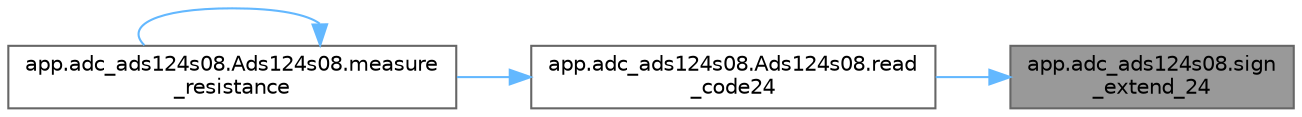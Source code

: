 digraph "app.adc_ads124s08.sign_extend_24"
{
 // LATEX_PDF_SIZE
  bgcolor="transparent";
  edge [fontname=Helvetica,fontsize=10,labelfontname=Helvetica,labelfontsize=10];
  node [fontname=Helvetica,fontsize=10,shape=box,height=0.2,width=0.4];
  rankdir="RL";
  Node1 [id="Node000001",label="app.adc_ads124s08.sign\l_extend_24",height=0.2,width=0.4,color="gray40", fillcolor="grey60", style="filled", fontcolor="black",tooltip="Étend le signe d'un code ADC 24 bits vers 32 bits."];
  Node1 -> Node2 [id="edge1_Node000001_Node000002",dir="back",color="steelblue1",style="solid",tooltip=" "];
  Node2 [id="Node000002",label="app.adc_ads124s08.Ads124s08.read\l_code24",height=0.2,width=0.4,color="grey40", fillcolor="white", style="filled",URL="$classapp_1_1adc__ads124s08_1_1_ads124s08.html#ac53728ccbaada975b3204c4e3a4364aa",tooltip="Lit un code de données 24 bits depuis l'ADC."];
  Node2 -> Node3 [id="edge2_Node000002_Node000003",dir="back",color="steelblue1",style="solid",tooltip=" "];
  Node3 [id="Node000003",label="app.adc_ads124s08.Ads124s08.measure\l_resistance",height=0.2,width=0.4,color="grey40", fillcolor="white", style="filled",URL="$classapp_1_1adc__ads124s08_1_1_ads124s08.html#a6c3422094f1375f8e91bff96eb299f69",tooltip="Mesure la résistance d'une sonde via l'ADC."];
  Node3 -> Node3 [id="edge3_Node000003_Node000003",dir="back",color="steelblue1",style="solid",tooltip=" "];
}
